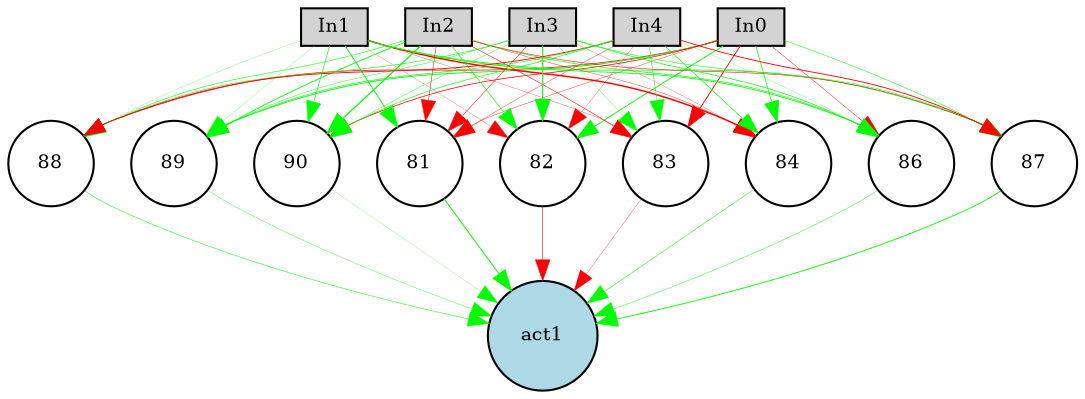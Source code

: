 digraph {
	node [fontsize=9 height=0.2 shape=circle width=0.2]
	In0 [fillcolor=lightgray shape=box style=filled]
	In1 [fillcolor=lightgray shape=box style=filled]
	In2 [fillcolor=lightgray shape=box style=filled]
	In3 [fillcolor=lightgray shape=box style=filled]
	In4 [fillcolor=lightgray shape=box style=filled]
	act1 [fillcolor=lightblue style=filled]
	81 [fillcolor=white style=filled]
	82 [fillcolor=white style=filled]
	83 [fillcolor=white style=filled]
	84 [fillcolor=white style=filled]
	86 [fillcolor=white style=filled]
	87 [fillcolor=white style=filled]
	88 [fillcolor=white style=filled]
	89 [fillcolor=white style=filled]
	90 [fillcolor=white style=filled]
	In0 -> 81 [color=red penwidth=0.17722897232601365 style=solid]
	In0 -> 82 [color=green penwidth=0.43409523231249525 style=solid]
	In0 -> 83 [color=red penwidth=0.41987257019539426 style=solid]
	In0 -> 84 [color=green penwidth=0.3424760832620022 style=solid]
	In0 -> 86 [color=red penwidth=0.206050591808977 style=solid]
	In0 -> 87 [color=green penwidth=0.24897509673699983 style=solid]
	In0 -> 88 [color=red penwidth=0.3553664140830569 style=solid]
	In0 -> 89 [color=green penwidth=0.41782464186607193 style=solid]
	In0 -> 90 [color=red penwidth=0.3574463815124318 style=solid]
	In1 -> 81 [color=green penwidth=0.44015432556475875 style=solid]
	In1 -> 82 [color=red penwidth=0.10339236997614348 style=solid]
	In1 -> 83 [color=red penwidth=0.13713442087194738 style=solid]
	In1 -> 84 [color=red penwidth=0.6950520427227299 style=solid]
	In1 -> 86 [color=green penwidth=0.3850933567587771 style=solid]
	In1 -> 87 [color=green penwidth=0.3533668187124013 style=solid]
	In1 -> 88 [color=green penwidth=0.10601187769344073 style=solid]
	In1 -> 89 [color=green penwidth=0.1137539882092447 style=solid]
	In1 -> 90 [color=green penwidth=0.3049676882118385 style=solid]
	In2 -> 81 [color=red penwidth=0.25270718843434514 style=solid]
	In2 -> 82 [color=green penwidth=0.3239667100517526 style=solid]
	In2 -> 83 [color=red penwidth=0.25784170628281794 style=solid]
	In2 -> 84 [color=red penwidth=0.18192110013004736 style=solid]
	In2 -> 86 [color=green penwidth=0.30296748542150664 style=solid]
	In2 -> 87 [color=red penwidth=0.2600222461914127 style=solid]
	In2 -> 88 [color=green penwidth=0.2634481715591345 style=solid]
	In2 -> 89 [color=green penwidth=0.4054270445487914 style=solid]
	In2 -> 90 [color=green penwidth=0.5853022907848573 style=solid]
	In3 -> 81 [color=red penwidth=0.2375458531558817 style=solid]
	In3 -> 82 [color=green penwidth=0.5110883369123179 style=solid]
	In3 -> 83 [color=green penwidth=0.13212542255967288 style=solid]
	In3 -> 84 [color=red penwidth=0.11076598042833147 style=solid]
	In3 -> 86 [color=green penwidth=0.3195784063550689 style=solid]
	In3 -> 87 [color=green penwidth=0.23892298411424168 style=solid]
	In3 -> 88 [color=green penwidth=0.2674050037360426 style=solid]
	In3 -> 89 [color=green penwidth=0.19654837632991012 style=solid]
	In3 -> 90 [color=green penwidth=0.17694620444759906 style=solid]
	In4 -> 81 [color=red penwidth=0.16714062261498322 style=solid]
	In4 -> 82 [color=red penwidth=0.11595874815487282 style=solid]
	In4 -> 83 [color=green penwidth=0.23998005375696943 style=solid]
	In4 -> 84 [color=green penwidth=0.31393792340634824 style=solid]
	In4 -> 86 [color=green penwidth=0.11486378047586729 style=solid]
	In4 -> 87 [color=red penwidth=0.42008388504159466 style=solid]
	In4 -> 88 [color=red penwidth=0.41850821259744797 style=solid]
	In4 -> 89 [color=green penwidth=0.29853607660813347 style=solid]
	In4 -> 90 [color=green penwidth=0.28716039138271465 style=solid]
	81 -> act1 [color=green penwidth=0.47283825822400904 style=solid]
	82 -> act1 [color=red penwidth=0.26897447018576387 style=solid]
	83 -> act1 [color=red penwidth=0.1417034864788389 style=solid]
	84 -> act1 [color=green penwidth=0.24071732537967938 style=solid]
	86 -> act1 [color=green penwidth=0.20184544490492776 style=solid]
	87 -> act1 [color=green penwidth=0.41615078771605774 style=solid]
	88 -> act1 [color=green penwidth=0.23968395956624106 style=solid]
	89 -> act1 [color=green penwidth=0.16827228677582928 style=solid]
	90 -> act1 [color=green penwidth=0.10305617592218205 style=solid]
}
